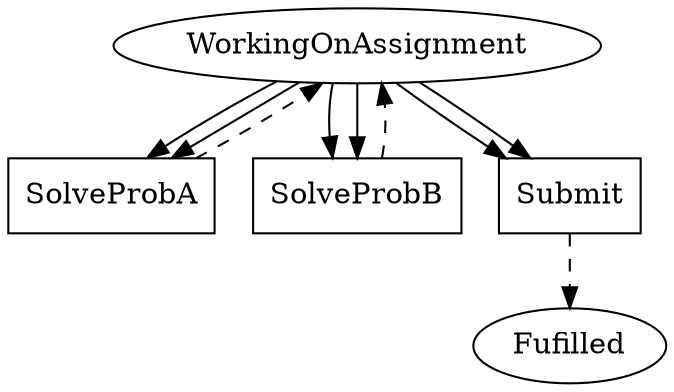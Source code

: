 // THIS IS A GENERATED FILE. DO NOT EDIT.

digraph partner_assignment_demonstrating_relievable_obligations {    
    Fulfilled[label=Fufilled];
    WorkingOnAssignment[label=WorkingOnAssignment]
    
     
    SolveProbA[label=SolveProbA,shape=box];
	SolveProbB[label=SolveProbB,shape=box];
	Submit[label=Submit,shape=box]    
    
    
    
    WorkingOnAssignment -> SolveProbA;
	WorkingOnAssignment -> SolveProbB;
	WorkingOnAssignment -> SolveProbB;
	WorkingOnAssignment -> SolveProbA;
	WorkingOnAssignment -> Submit;
	WorkingOnAssignment -> Submit
    
    SolveProbA -> WorkingOnAssignment [style=dashed];
	SolveProbB -> WorkingOnAssignment [style=dashed];
	Submit -> Fulfilled [style=dashed];
	     
    
       
}